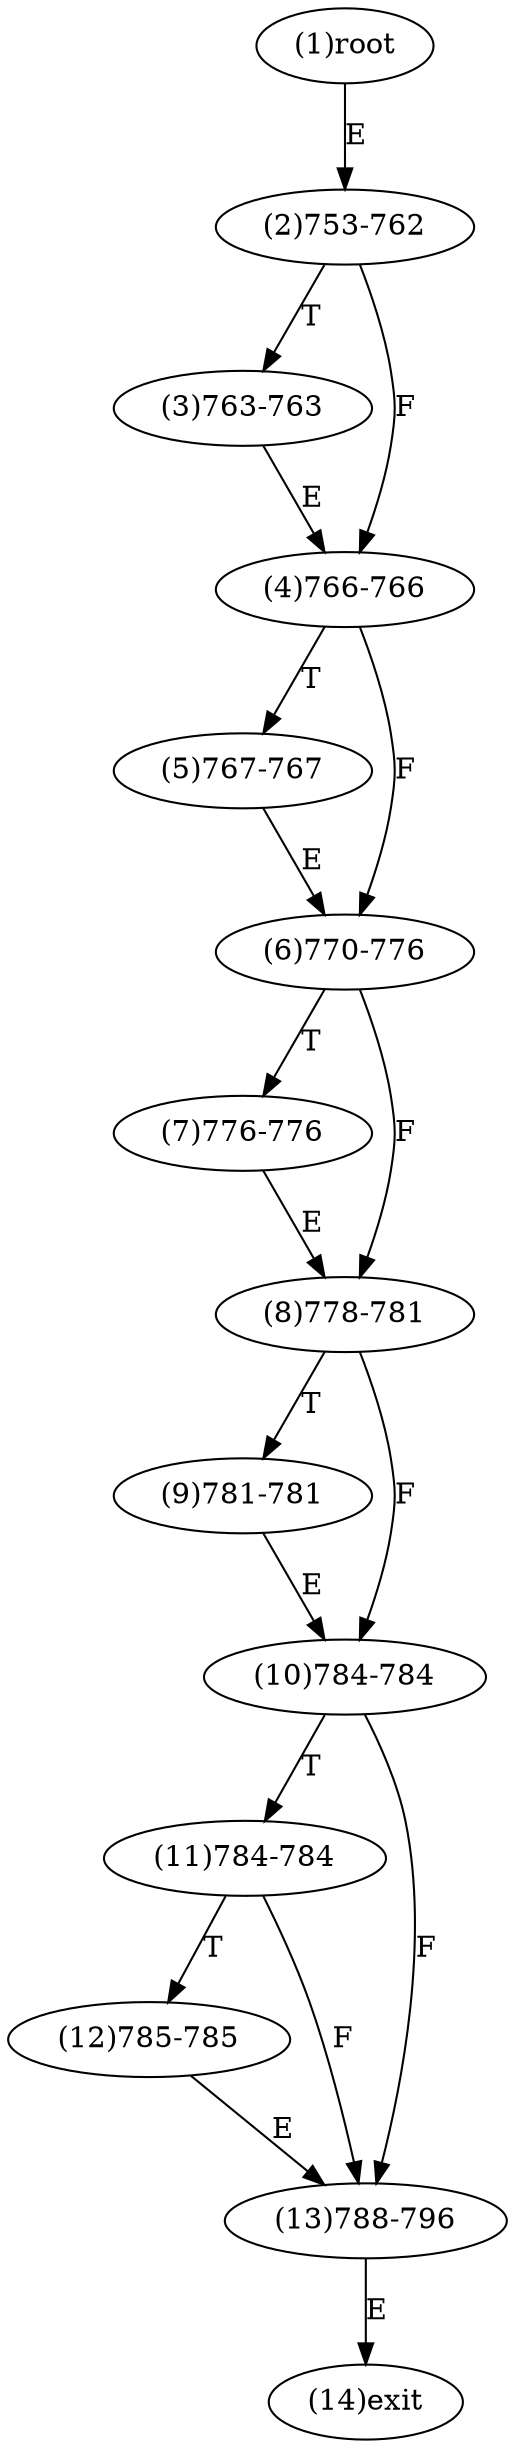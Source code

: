 digraph "" { 
1[ label="(1)root"];
2[ label="(2)753-762"];
3[ label="(3)763-763"];
4[ label="(4)766-766"];
5[ label="(5)767-767"];
6[ label="(6)770-776"];
7[ label="(7)776-776"];
8[ label="(8)778-781"];
9[ label="(9)781-781"];
10[ label="(10)784-784"];
11[ label="(11)784-784"];
12[ label="(12)785-785"];
13[ label="(13)788-796"];
14[ label="(14)exit"];
1->2[ label="E"];
2->4[ label="F"];
2->3[ label="T"];
3->4[ label="E"];
4->6[ label="F"];
4->5[ label="T"];
5->6[ label="E"];
6->8[ label="F"];
6->7[ label="T"];
7->8[ label="E"];
8->10[ label="F"];
8->9[ label="T"];
9->10[ label="E"];
10->13[ label="F"];
10->11[ label="T"];
11->13[ label="F"];
11->12[ label="T"];
12->13[ label="E"];
13->14[ label="E"];
}